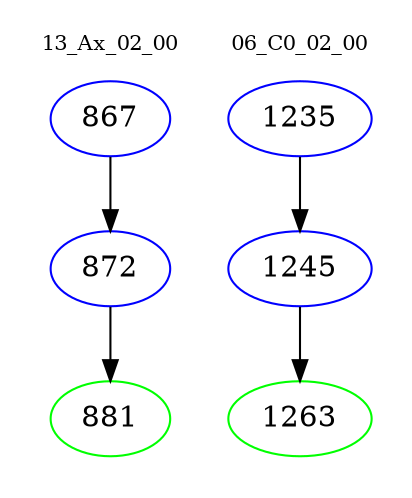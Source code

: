 digraph{
subgraph cluster_0 {
color = white
label = "13_Ax_02_00";
fontsize=10;
T0_867 [label="867", color="blue"]
T0_867 -> T0_872 [color="black"]
T0_872 [label="872", color="blue"]
T0_872 -> T0_881 [color="black"]
T0_881 [label="881", color="green"]
}
subgraph cluster_1 {
color = white
label = "06_C0_02_00";
fontsize=10;
T1_1235 [label="1235", color="blue"]
T1_1235 -> T1_1245 [color="black"]
T1_1245 [label="1245", color="blue"]
T1_1245 -> T1_1263 [color="black"]
T1_1263 [label="1263", color="green"]
}
}
